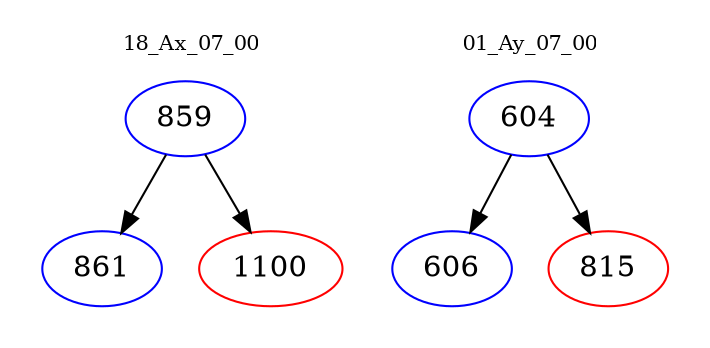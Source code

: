 digraph{
subgraph cluster_0 {
color = white
label = "18_Ax_07_00";
fontsize=10;
T0_859 [label="859", color="blue"]
T0_859 -> T0_861 [color="black"]
T0_861 [label="861", color="blue"]
T0_859 -> T0_1100 [color="black"]
T0_1100 [label="1100", color="red"]
}
subgraph cluster_1 {
color = white
label = "01_Ay_07_00";
fontsize=10;
T1_604 [label="604", color="blue"]
T1_604 -> T1_606 [color="black"]
T1_606 [label="606", color="blue"]
T1_604 -> T1_815 [color="black"]
T1_815 [label="815", color="red"]
}
}
